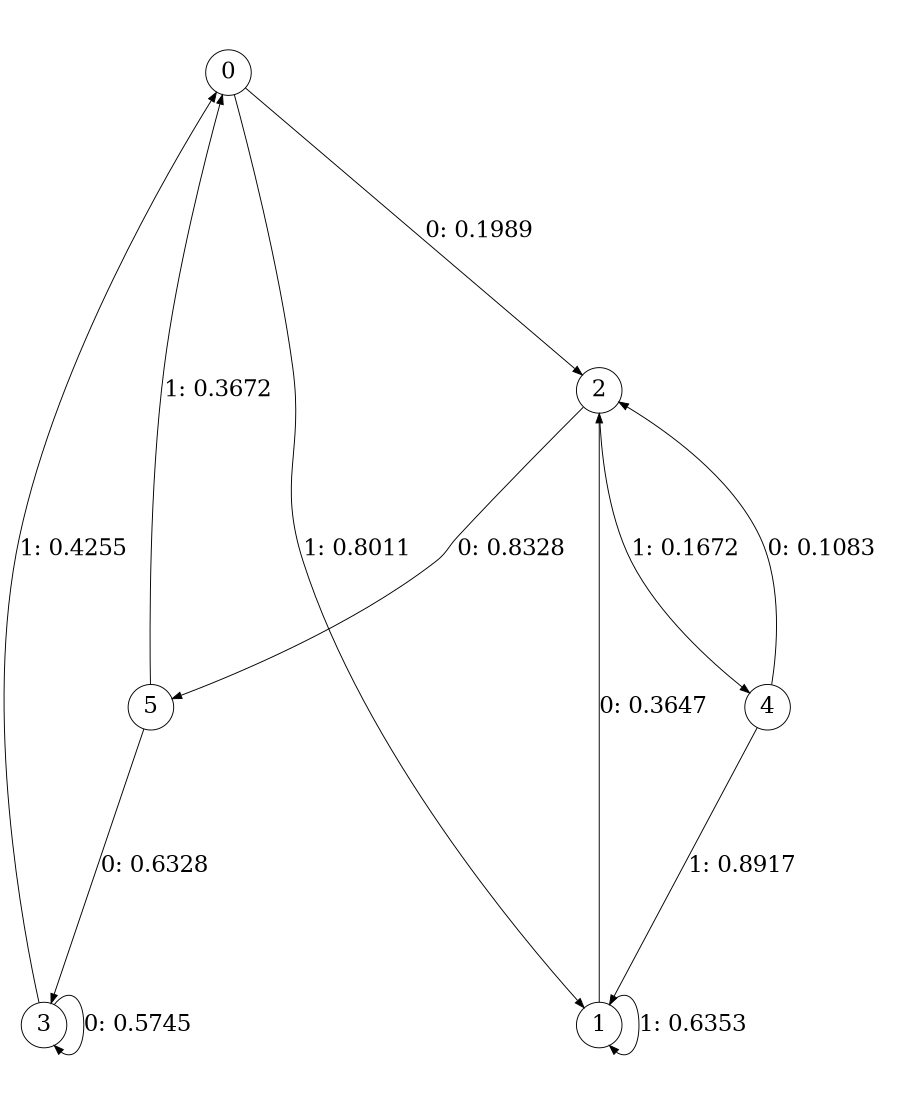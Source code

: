 digraph "ch35faceL3" {
size = "6,8.5";
ratio = "fill";
node [shape = circle];
node [fontsize = 24];
edge [fontsize = 24];
0 -> 2 [label = "0: 0.1989   "];
0 -> 1 [label = "1: 0.8011   "];
1 -> 2 [label = "0: 0.3647   "];
1 -> 1 [label = "1: 0.6353   "];
2 -> 5 [label = "0: 0.8328   "];
2 -> 4 [label = "1: 0.1672   "];
3 -> 3 [label = "0: 0.5745   "];
3 -> 0 [label = "1: 0.4255   "];
4 -> 2 [label = "0: 0.1083   "];
4 -> 1 [label = "1: 0.8917   "];
5 -> 3 [label = "0: 0.6328   "];
5 -> 0 [label = "1: 0.3672   "];
}